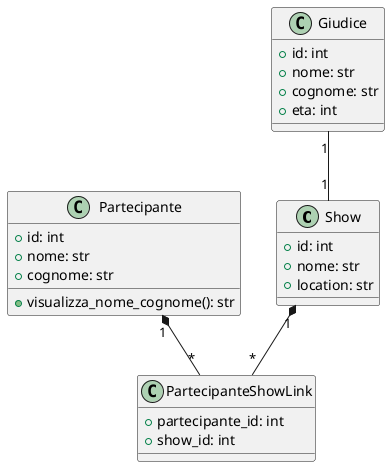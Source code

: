 @startuml esercizio_22
class Show {
    +id: int
    +nome: str
    +location: str
}
class Partecipante {
    +id: int
    +nome: str
    +cognome: str
    +visualizza_nome_cognome(): str
}
class Giudice {
    +id: int
    +nome: str
    +cognome: str
    +eta: int
}

class PartecipanteShowLink {
    +partecipante_id: int
    +show_id: int
}

Show "1" *-- "*" PartecipanteShowLink
Partecipante "1" *-- "*" PartecipanteShowLink
Giudice "1" -- "1" Show

@enduml